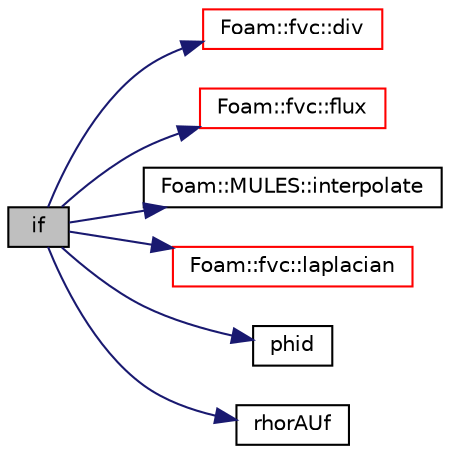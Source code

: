 digraph "if"
{
  bgcolor="transparent";
  edge [fontname="Helvetica",fontsize="10",labelfontname="Helvetica",labelfontsize="10"];
  node [fontname="Helvetica",fontsize="10",shape=record];
  rankdir="LR";
  Node6 [label="if",height=0.2,width=0.4,color="black", fillcolor="grey75", style="filled", fontcolor="black"];
  Node6 -> Node7 [color="midnightblue",fontsize="10",style="solid",fontname="Helvetica"];
  Node7 [label="Foam::fvc::div",height=0.2,width=0.4,color="red",URL="$a21861.html#a585533948ad80abfe589d920c641f251"];
  Node6 -> Node304 [color="midnightblue",fontsize="10",style="solid",fontname="Helvetica"];
  Node304 [label="Foam::fvc::flux",height=0.2,width=0.4,color="red",URL="$a21861.html#a8fc1922666ca94c5fd207b8b96f99467",tooltip="Return the face-flux field obtained from the given volVectorField. "];
  Node6 -> Node305 [color="midnightblue",fontsize="10",style="solid",fontname="Helvetica"];
  Node305 [label="Foam::MULES::interpolate",height=0.2,width=0.4,color="black",URL="$a21864.html#a4d62f21551985d814104861e7c1d9b4f"];
  Node6 -> Node306 [color="midnightblue",fontsize="10",style="solid",fontname="Helvetica"];
  Node306 [label="Foam::fvc::laplacian",height=0.2,width=0.4,color="red",URL="$a21861.html#ac75bff389d0405149b204b0d7ac214cd"];
  Node6 -> Node309 [color="midnightblue",fontsize="10",style="solid",fontname="Helvetica"];
  Node309 [label="phid",height=0.2,width=0.4,color="black",URL="$a39233.html#a1dc9930b66a1b17612a02e005eea813d"];
  Node6 -> Node310 [color="midnightblue",fontsize="10",style="solid",fontname="Helvetica"];
  Node310 [label="rhorAUf",height=0.2,width=0.4,color="black",URL="$a39200.html#afd8c4e61a2e39cb5143264971d9c72b8"];
}
